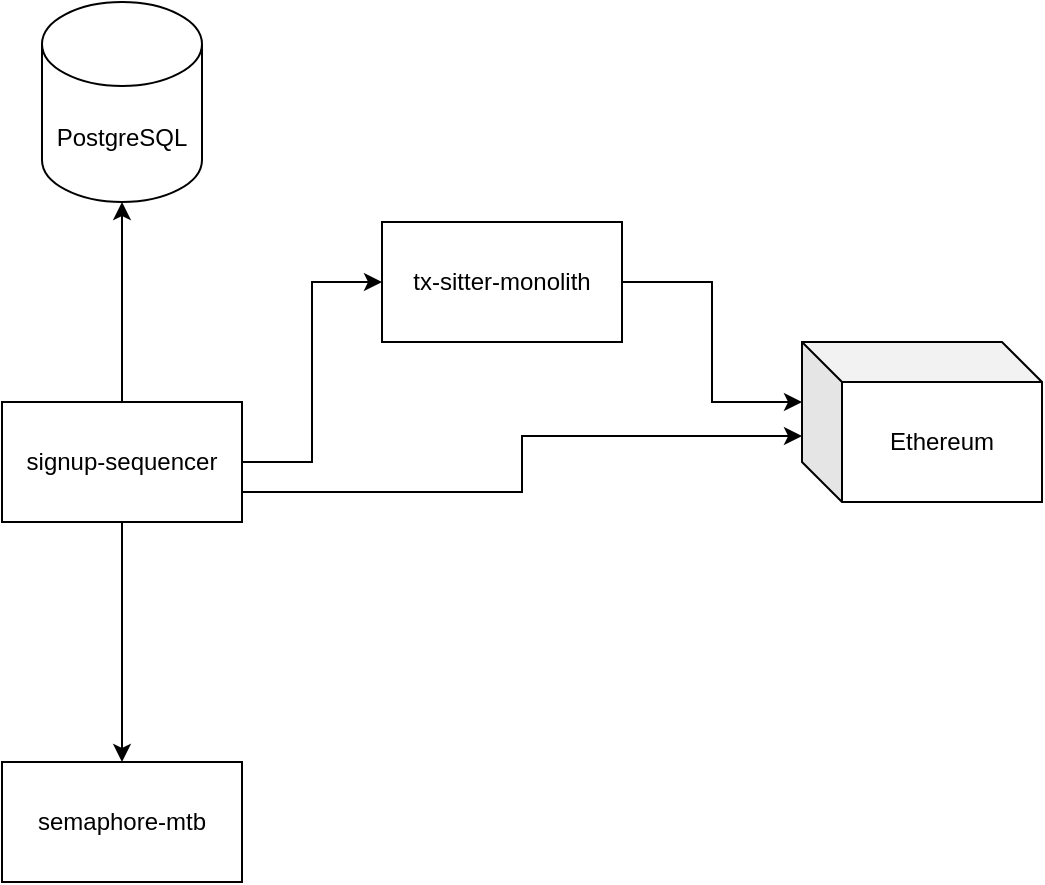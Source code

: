 <mxfile version="26.0.4" pages="2">
  <diagram name="On-chain" id="FWv6cVuVJNYOb9oH0ozy">
    <mxGraphModel grid="1" page="1" gridSize="10" guides="1" tooltips="1" connect="1" arrows="1" fold="1" pageScale="1" pageWidth="850" pageHeight="1100" math="0" shadow="0">
      <root>
        <mxCell id="0" />
        <mxCell id="1" parent="0" />
        <mxCell id="TtGFQs7OhR55lzlgiGBG-6" style="edgeStyle=orthogonalEdgeStyle;rounded=0;orthogonalLoop=1;jettySize=auto;html=1;entryX=0;entryY=0.5;entryDx=0;entryDy=0;" edge="1" parent="1" source="TtGFQs7OhR55lzlgiGBG-1" target="TtGFQs7OhR55lzlgiGBG-5">
          <mxGeometry relative="1" as="geometry" />
        </mxCell>
        <mxCell id="TtGFQs7OhR55lzlgiGBG-11" style="edgeStyle=orthogonalEdgeStyle;rounded=0;orthogonalLoop=1;jettySize=auto;html=1;entryX=0.5;entryY=0;entryDx=0;entryDy=0;" edge="1" parent="1" source="TtGFQs7OhR55lzlgiGBG-1" target="TtGFQs7OhR55lzlgiGBG-10">
          <mxGeometry relative="1" as="geometry" />
        </mxCell>
        <mxCell id="TtGFQs7OhR55lzlgiGBG-1" value="signup-sequencer" style="rounded=0;whiteSpace=wrap;html=1;" vertex="1" parent="1">
          <mxGeometry x="130" y="340" width="120" height="60" as="geometry" />
        </mxCell>
        <mxCell id="TtGFQs7OhR55lzlgiGBG-2" value="PostgreSQL" style="shape=cylinder3;whiteSpace=wrap;html=1;boundedLbl=1;backgroundOutline=1;size=21;" vertex="1" parent="1">
          <mxGeometry x="150" y="140" width="80" height="100" as="geometry" />
        </mxCell>
        <mxCell id="TtGFQs7OhR55lzlgiGBG-4" style="edgeStyle=orthogonalEdgeStyle;rounded=0;orthogonalLoop=1;jettySize=auto;html=1;entryX=0.5;entryY=1;entryDx=0;entryDy=0;entryPerimeter=0;" edge="1" parent="1" source="TtGFQs7OhR55lzlgiGBG-1" target="TtGFQs7OhR55lzlgiGBG-2">
          <mxGeometry relative="1" as="geometry" />
        </mxCell>
        <mxCell id="TtGFQs7OhR55lzlgiGBG-5" value="tx-sitter-monolith" style="rounded=0;whiteSpace=wrap;html=1;" vertex="1" parent="1">
          <mxGeometry x="320" y="250" width="120" height="60" as="geometry" />
        </mxCell>
        <mxCell id="TtGFQs7OhR55lzlgiGBG-7" value="Ethereum" style="shape=cube;whiteSpace=wrap;html=1;boundedLbl=1;backgroundOutline=1;darkOpacity=0.05;darkOpacity2=0.1;" vertex="1" parent="1">
          <mxGeometry x="530" y="310" width="120" height="80" as="geometry" />
        </mxCell>
        <mxCell id="TtGFQs7OhR55lzlgiGBG-8" style="edgeStyle=orthogonalEdgeStyle;rounded=0;orthogonalLoop=1;jettySize=auto;html=1;entryX=0;entryY=0;entryDx=0;entryDy=30;entryPerimeter=0;" edge="1" parent="1" source="TtGFQs7OhR55lzlgiGBG-5" target="TtGFQs7OhR55lzlgiGBG-7">
          <mxGeometry relative="1" as="geometry" />
        </mxCell>
        <mxCell id="TtGFQs7OhR55lzlgiGBG-9" style="edgeStyle=orthogonalEdgeStyle;rounded=0;orthogonalLoop=1;jettySize=auto;html=1;exitX=1;exitY=0.75;exitDx=0;exitDy=0;entryX=0;entryY=0.588;entryDx=0;entryDy=0;entryPerimeter=0;" edge="1" parent="1" source="TtGFQs7OhR55lzlgiGBG-1" target="TtGFQs7OhR55lzlgiGBG-7">
          <mxGeometry relative="1" as="geometry" />
        </mxCell>
        <mxCell id="TtGFQs7OhR55lzlgiGBG-10" value="semaphore-mtb" style="rounded=0;whiteSpace=wrap;html=1;" vertex="1" parent="1">
          <mxGeometry x="130" y="520" width="120" height="60" as="geometry" />
        </mxCell>
      </root>
    </mxGraphModel>
  </diagram>
  <diagram name="Off-chain" id="AhmKjAiLeuziNkAp_4c1">
    <mxGraphModel grid="1" page="1" gridSize="10" guides="1" tooltips="1" connect="1" arrows="1" fold="1" pageScale="1" pageWidth="850" pageHeight="1100" math="0" shadow="0">
      <root>
        <mxCell id="F2VMFshncvbWUpVj8S3X-0" />
        <mxCell id="F2VMFshncvbWUpVj8S3X-1" parent="F2VMFshncvbWUpVj8S3X-0" />
        <mxCell id="F2VMFshncvbWUpVj8S3X-4" value="signup-sequencer" style="rounded=0;whiteSpace=wrap;html=1;" parent="F2VMFshncvbWUpVj8S3X-1" vertex="1">
          <mxGeometry x="130" y="340" width="120" height="60" as="geometry" />
        </mxCell>
        <mxCell id="F2VMFshncvbWUpVj8S3X-5" value="PostgreSQL" style="shape=cylinder3;whiteSpace=wrap;html=1;boundedLbl=1;backgroundOutline=1;size=21;" parent="F2VMFshncvbWUpVj8S3X-1" vertex="1">
          <mxGeometry x="150" y="140" width="80" height="100" as="geometry" />
        </mxCell>
        <mxCell id="F2VMFshncvbWUpVj8S3X-6" style="edgeStyle=orthogonalEdgeStyle;rounded=0;orthogonalLoop=1;jettySize=auto;html=1;entryX=0.5;entryY=1;entryDx=0;entryDy=0;entryPerimeter=0;" parent="F2VMFshncvbWUpVj8S3X-1" source="F2VMFshncvbWUpVj8S3X-4" target="F2VMFshncvbWUpVj8S3X-5" edge="1">
          <mxGeometry relative="1" as="geometry" />
        </mxCell>
      </root>
    </mxGraphModel>
  </diagram>
</mxfile>
